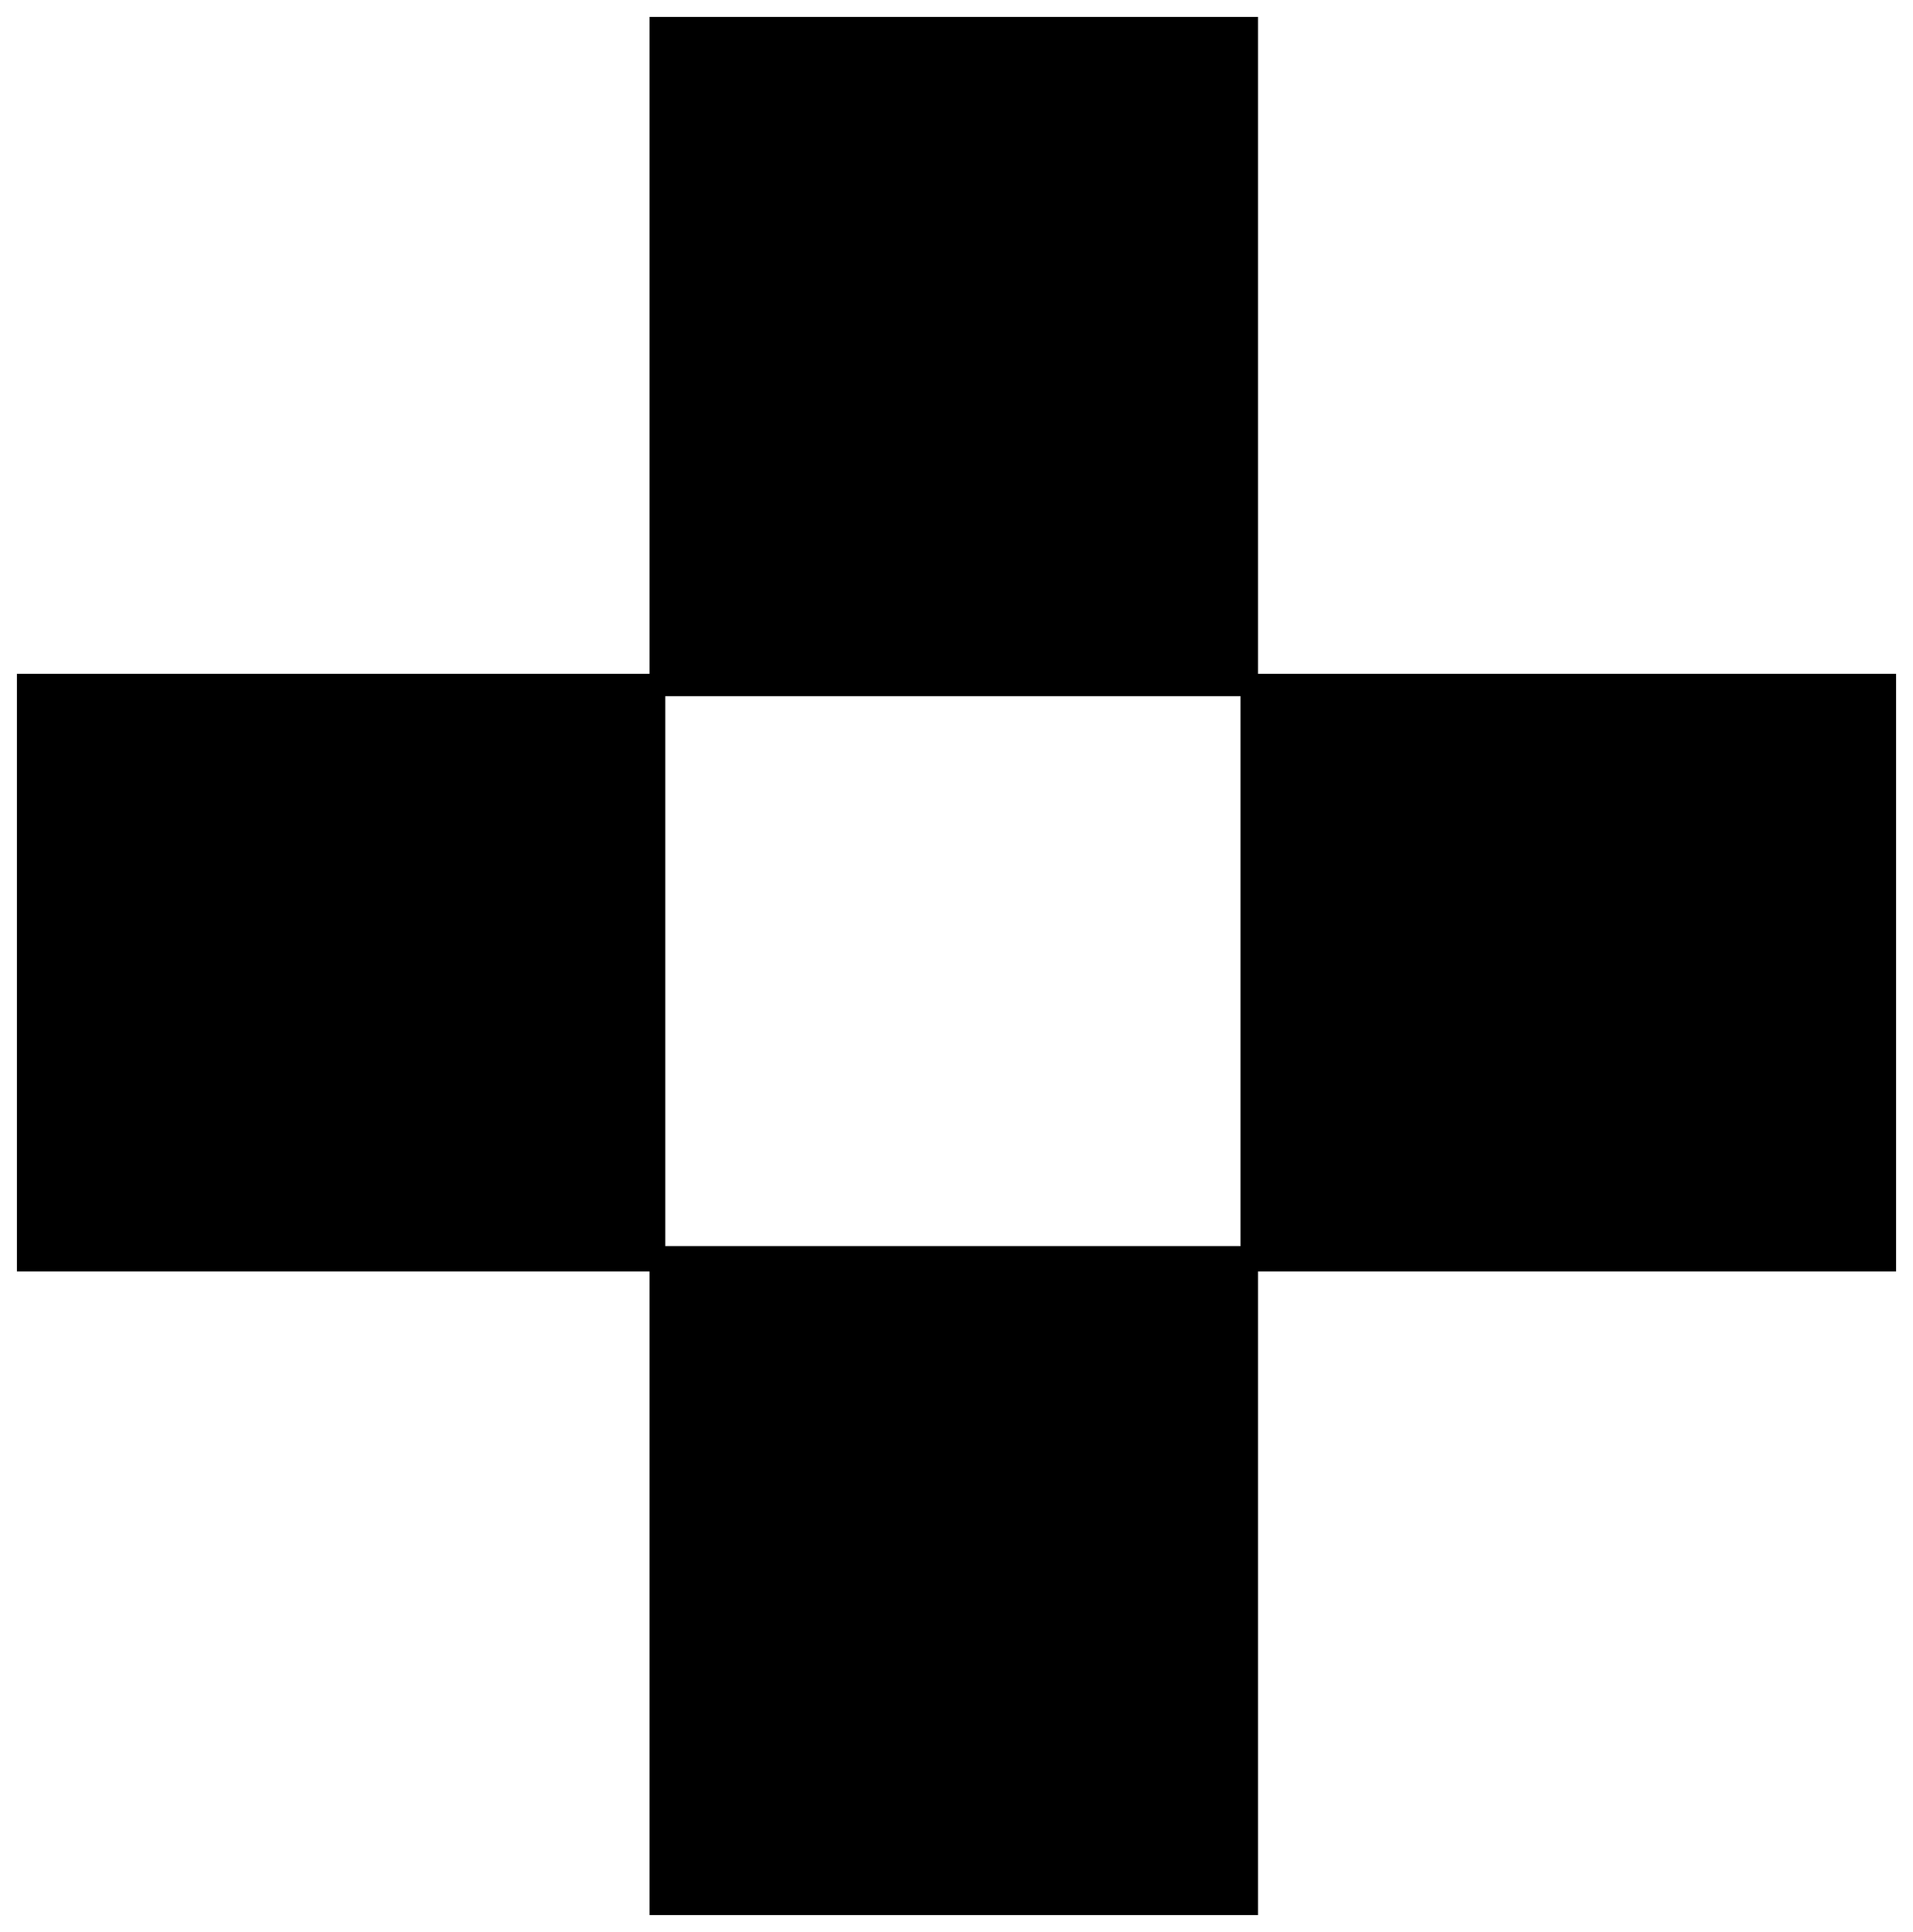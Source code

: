 


\begin{tikzpicture}[y=0.80pt, x=0.80pt, yscale=-1.0, xscale=1.0, inner sep=0pt, outer sep=0pt]
\begin{scope}[shift={(100.0,1832.0)},nonzero rule]
  \path[draw=.,fill=.,line width=1.600pt] (1503.0,-481.0) --
    (1026.0,-481.0) -- (1026.0,0.0) -- (573.0,0.0) --
    (573.0,-481.0) -- (100.0,-481.0) -- (100.0,-926.0) --
    (573.0,-926.0) -- (573.0,-1417.0) -- (1026.0,-1417.0) --
    (1026.0,-926.0) -- (1503.0,-926.0) -- (1503.0,-481.0) --
    cycle(1015.0,-498.0) -- (1015.0,-911.0) -- (583.0,-911.0) --
    (583.0,-498.0) -- (1015.0,-498.0) -- cycle;
\end{scope}

\end{tikzpicture}

